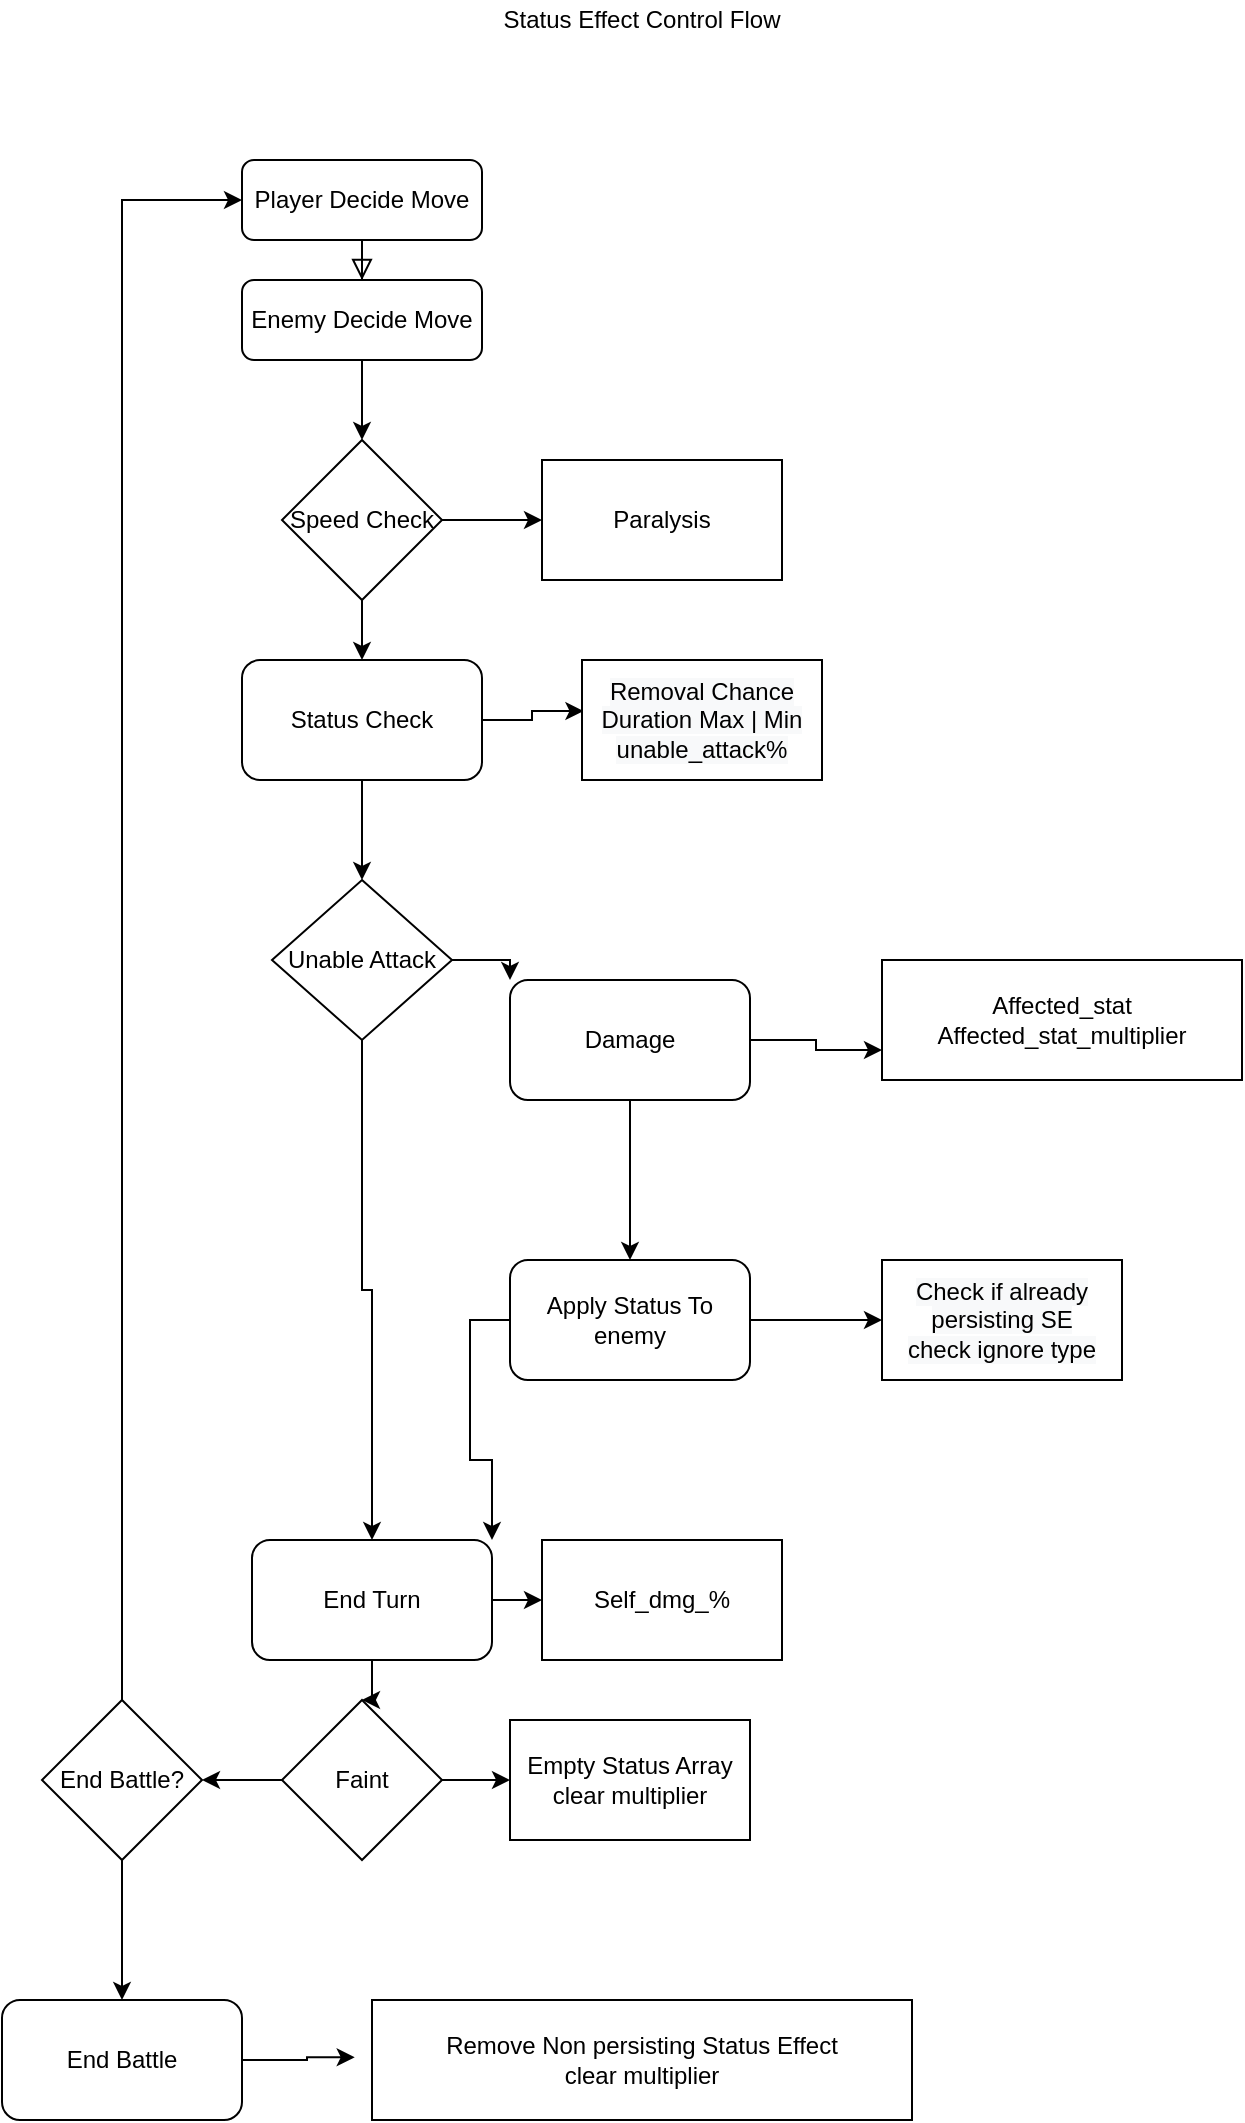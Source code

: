 <mxfile version="14.4.3" type="device"><diagram id="C5RBs43oDa-KdzZeNtuy" name="Page-1"><mxGraphModel dx="1449" dy="643" grid="1" gridSize="10" guides="1" tooltips="1" connect="1" arrows="1" fold="1" page="1" pageScale="1" pageWidth="827" pageHeight="1169" math="0" shadow="0"><root><mxCell id="WIyWlLk6GJQsqaUBKTNV-0"/><mxCell id="WIyWlLk6GJQsqaUBKTNV-1" parent="WIyWlLk6GJQsqaUBKTNV-0"/><mxCell id="WIyWlLk6GJQsqaUBKTNV-2" value="" style="rounded=0;html=1;jettySize=auto;orthogonalLoop=1;fontSize=11;endArrow=block;endFill=0;endSize=8;strokeWidth=1;shadow=0;labelBackgroundColor=none;edgeStyle=orthogonalEdgeStyle;entryX=0.5;entryY=0;entryDx=0;entryDy=0;" parent="WIyWlLk6GJQsqaUBKTNV-1" source="WIyWlLk6GJQsqaUBKTNV-3" target="E1_nloz4GFHg-q-4DNmQ-1" edge="1"><mxGeometry relative="1" as="geometry"><mxPoint x="220.034" y="170.028" as="targetPoint"/></mxGeometry></mxCell><mxCell id="WIyWlLk6GJQsqaUBKTNV-3" value="Player Decide Move" style="rounded=1;whiteSpace=wrap;html=1;fontSize=12;glass=0;strokeWidth=1;shadow=0;" parent="WIyWlLk6GJQsqaUBKTNV-1" vertex="1"><mxGeometry x="160" y="90" width="120" height="40" as="geometry"/></mxCell><mxCell id="E1_nloz4GFHg-q-4DNmQ-0" value="Status Effect Control Flow" style="text;html=1;strokeColor=none;fillColor=none;align=center;verticalAlign=middle;whiteSpace=wrap;rounded=0;" vertex="1" parent="WIyWlLk6GJQsqaUBKTNV-1"><mxGeometry x="260" y="10" width="200" height="20" as="geometry"/></mxCell><mxCell id="E1_nloz4GFHg-q-4DNmQ-4" style="edgeStyle=orthogonalEdgeStyle;rounded=0;orthogonalLoop=1;jettySize=auto;html=1;entryX=0.5;entryY=0;entryDx=0;entryDy=0;" edge="1" parent="WIyWlLk6GJQsqaUBKTNV-1" source="E1_nloz4GFHg-q-4DNmQ-1" target="E1_nloz4GFHg-q-4DNmQ-3"><mxGeometry relative="1" as="geometry"/></mxCell><mxCell id="E1_nloz4GFHg-q-4DNmQ-1" value="Enemy Decide Move" style="rounded=1;whiteSpace=wrap;html=1;" vertex="1" parent="WIyWlLk6GJQsqaUBKTNV-1"><mxGeometry x="160" y="150" width="120" height="40" as="geometry"/></mxCell><mxCell id="E1_nloz4GFHg-q-4DNmQ-5" style="edgeStyle=orthogonalEdgeStyle;rounded=0;orthogonalLoop=1;jettySize=auto;html=1;exitX=1;exitY=0.5;exitDx=0;exitDy=0;entryX=0;entryY=0.5;entryDx=0;entryDy=0;" edge="1" parent="WIyWlLk6GJQsqaUBKTNV-1" source="E1_nloz4GFHg-q-4DNmQ-3" target="E1_nloz4GFHg-q-4DNmQ-33"><mxGeometry relative="1" as="geometry"><mxPoint x="300" y="270" as="targetPoint"/></mxGeometry></mxCell><mxCell id="E1_nloz4GFHg-q-4DNmQ-8" style="edgeStyle=orthogonalEdgeStyle;rounded=0;orthogonalLoop=1;jettySize=auto;html=1;entryX=0.5;entryY=0;entryDx=0;entryDy=0;" edge="1" parent="WIyWlLk6GJQsqaUBKTNV-1" source="E1_nloz4GFHg-q-4DNmQ-3" target="E1_nloz4GFHg-q-4DNmQ-7"><mxGeometry relative="1" as="geometry"/></mxCell><mxCell id="E1_nloz4GFHg-q-4DNmQ-3" value="Speed Check" style="rhombus;whiteSpace=wrap;html=1;" vertex="1" parent="WIyWlLk6GJQsqaUBKTNV-1"><mxGeometry x="180" y="230" width="80" height="80" as="geometry"/></mxCell><mxCell id="E1_nloz4GFHg-q-4DNmQ-10" style="edgeStyle=orthogonalEdgeStyle;rounded=0;orthogonalLoop=1;jettySize=auto;html=1;entryX=0.006;entryY=0.425;entryDx=0;entryDy=0;entryPerimeter=0;" edge="1" parent="WIyWlLk6GJQsqaUBKTNV-1" source="E1_nloz4GFHg-q-4DNmQ-7" target="E1_nloz4GFHg-q-4DNmQ-32"><mxGeometry relative="1" as="geometry"><mxPoint x="355.33" y="361.91" as="targetPoint"/></mxGeometry></mxCell><mxCell id="E1_nloz4GFHg-q-4DNmQ-11" style="edgeStyle=orthogonalEdgeStyle;rounded=0;orthogonalLoop=1;jettySize=auto;html=1;entryX=0.5;entryY=0;entryDx=0;entryDy=0;" edge="1" parent="WIyWlLk6GJQsqaUBKTNV-1" source="E1_nloz4GFHg-q-4DNmQ-7" target="E1_nloz4GFHg-q-4DNmQ-12"><mxGeometry relative="1" as="geometry"><mxPoint x="220" y="440" as="targetPoint"/></mxGeometry></mxCell><mxCell id="E1_nloz4GFHg-q-4DNmQ-7" value="Status Check" style="rounded=1;whiteSpace=wrap;html=1;" vertex="1" parent="WIyWlLk6GJQsqaUBKTNV-1"><mxGeometry x="160" y="340" width="120" height="60" as="geometry"/></mxCell><mxCell id="E1_nloz4GFHg-q-4DNmQ-13" style="edgeStyle=orthogonalEdgeStyle;rounded=0;orthogonalLoop=1;jettySize=auto;html=1;" edge="1" parent="WIyWlLk6GJQsqaUBKTNV-1" source="E1_nloz4GFHg-q-4DNmQ-12" target="E1_nloz4GFHg-q-4DNmQ-14"><mxGeometry relative="1" as="geometry"><mxPoint x="340" y="470" as="targetPoint"/></mxGeometry></mxCell><mxCell id="E1_nloz4GFHg-q-4DNmQ-18" style="edgeStyle=orthogonalEdgeStyle;rounded=0;orthogonalLoop=1;jettySize=auto;html=1;exitX=1;exitY=0.5;exitDx=0;exitDy=0;entryX=0;entryY=0;entryDx=0;entryDy=0;" edge="1" parent="WIyWlLk6GJQsqaUBKTNV-1" source="E1_nloz4GFHg-q-4DNmQ-12" target="E1_nloz4GFHg-q-4DNmQ-17"><mxGeometry relative="1" as="geometry"/></mxCell><mxCell id="E1_nloz4GFHg-q-4DNmQ-12" value="Unable Attack" style="rhombus;whiteSpace=wrap;html=1;" vertex="1" parent="WIyWlLk6GJQsqaUBKTNV-1"><mxGeometry x="175" y="450" width="90" height="80" as="geometry"/></mxCell><mxCell id="E1_nloz4GFHg-q-4DNmQ-28" style="edgeStyle=orthogonalEdgeStyle;rounded=0;orthogonalLoop=1;jettySize=auto;html=1;entryX=0;entryY=0.5;entryDx=0;entryDy=0;" edge="1" parent="WIyWlLk6GJQsqaUBKTNV-1" source="E1_nloz4GFHg-q-4DNmQ-14" target="E1_nloz4GFHg-q-4DNmQ-27"><mxGeometry relative="1" as="geometry"/></mxCell><mxCell id="E1_nloz4GFHg-q-4DNmQ-37" style="edgeStyle=orthogonalEdgeStyle;rounded=0;orthogonalLoop=1;jettySize=auto;html=1;entryX=0.5;entryY=0;entryDx=0;entryDy=0;" edge="1" parent="WIyWlLk6GJQsqaUBKTNV-1" source="E1_nloz4GFHg-q-4DNmQ-14" target="E1_nloz4GFHg-q-4DNmQ-36"><mxGeometry relative="1" as="geometry"/></mxCell><mxCell id="E1_nloz4GFHg-q-4DNmQ-14" value="End Turn" style="rounded=1;whiteSpace=wrap;html=1;" vertex="1" parent="WIyWlLk6GJQsqaUBKTNV-1"><mxGeometry x="165" y="780" width="120" height="60" as="geometry"/></mxCell><mxCell id="E1_nloz4GFHg-q-4DNmQ-20" style="edgeStyle=orthogonalEdgeStyle;rounded=0;orthogonalLoop=1;jettySize=auto;html=1;entryX=0;entryY=0.75;entryDx=0;entryDy=0;" edge="1" parent="WIyWlLk6GJQsqaUBKTNV-1" source="E1_nloz4GFHg-q-4DNmQ-17" target="E1_nloz4GFHg-q-4DNmQ-31"><mxGeometry relative="1" as="geometry"><mxPoint x="490.0" y="522.5" as="targetPoint"/></mxGeometry></mxCell><mxCell id="E1_nloz4GFHg-q-4DNmQ-22" value="" style="edgeStyle=orthogonalEdgeStyle;rounded=0;orthogonalLoop=1;jettySize=auto;html=1;" edge="1" parent="WIyWlLk6GJQsqaUBKTNV-1" source="E1_nloz4GFHg-q-4DNmQ-17" target="E1_nloz4GFHg-q-4DNmQ-21"><mxGeometry relative="1" as="geometry"/></mxCell><mxCell id="E1_nloz4GFHg-q-4DNmQ-17" value="Damage" style="rounded=1;whiteSpace=wrap;html=1;" vertex="1" parent="WIyWlLk6GJQsqaUBKTNV-1"><mxGeometry x="294" y="500" width="120" height="60" as="geometry"/></mxCell><mxCell id="E1_nloz4GFHg-q-4DNmQ-25" style="edgeStyle=orthogonalEdgeStyle;rounded=0;orthogonalLoop=1;jettySize=auto;html=1;exitX=1;exitY=0.5;exitDx=0;exitDy=0;entryX=0;entryY=0.5;entryDx=0;entryDy=0;" edge="1" parent="WIyWlLk6GJQsqaUBKTNV-1" source="E1_nloz4GFHg-q-4DNmQ-21" target="E1_nloz4GFHg-q-4DNmQ-29"><mxGeometry relative="1" as="geometry"><mxPoint x="481.53" y="668.9" as="targetPoint"/></mxGeometry></mxCell><mxCell id="E1_nloz4GFHg-q-4DNmQ-30" style="edgeStyle=orthogonalEdgeStyle;rounded=0;orthogonalLoop=1;jettySize=auto;html=1;entryX=1;entryY=0;entryDx=0;entryDy=0;" edge="1" parent="WIyWlLk6GJQsqaUBKTNV-1" source="E1_nloz4GFHg-q-4DNmQ-21" target="E1_nloz4GFHg-q-4DNmQ-14"><mxGeometry relative="1" as="geometry"/></mxCell><mxCell id="E1_nloz4GFHg-q-4DNmQ-21" value="Apply Status To enemy" style="whiteSpace=wrap;html=1;rounded=1;" vertex="1" parent="WIyWlLk6GJQsqaUBKTNV-1"><mxGeometry x="294" y="640" width="120" height="60" as="geometry"/></mxCell><mxCell id="E1_nloz4GFHg-q-4DNmQ-27" value="Self_dmg_%" style="rounded=0;whiteSpace=wrap;html=1;" vertex="1" parent="WIyWlLk6GJQsqaUBKTNV-1"><mxGeometry x="310" y="780" width="120" height="60" as="geometry"/></mxCell><mxCell id="E1_nloz4GFHg-q-4DNmQ-29" value="&#10;&#10;&lt;span style=&quot;color: rgb(0, 0, 0); font-family: helvetica; font-size: 12px; font-style: normal; font-weight: 400; letter-spacing: normal; text-align: center; text-indent: 0px; text-transform: none; word-spacing: 0px; background-color: rgb(248, 249, 250); display: inline; float: none;&quot;&gt;Check if already persisting SE&lt;/span&gt;&lt;br style=&quot;color: rgb(0, 0, 0); font-family: helvetica; font-size: 12px; font-style: normal; font-weight: 400; letter-spacing: normal; text-align: center; text-indent: 0px; text-transform: none; word-spacing: 0px; background-color: rgb(248, 249, 250);&quot;&gt;&lt;span style=&quot;color: rgb(0, 0, 0); font-family: helvetica; font-size: 12px; font-style: normal; font-weight: 400; letter-spacing: normal; text-align: center; text-indent: 0px; text-transform: none; word-spacing: 0px; background-color: rgb(248, 249, 250); display: inline; float: none;&quot;&gt;check ignore type&lt;/span&gt;&#10;&#10;" style="rounded=0;whiteSpace=wrap;html=1;" vertex="1" parent="WIyWlLk6GJQsqaUBKTNV-1"><mxGeometry x="480" y="640" width="120" height="60" as="geometry"/></mxCell><mxCell id="E1_nloz4GFHg-q-4DNmQ-31" value="Affected_stat&lt;br&gt;Affected_stat_multiplier" style="rounded=0;whiteSpace=wrap;html=1;" vertex="1" parent="WIyWlLk6GJQsqaUBKTNV-1"><mxGeometry x="480" y="490" width="180" height="60" as="geometry"/></mxCell><mxCell id="E1_nloz4GFHg-q-4DNmQ-32" value="&#10;&#10;&lt;span style=&quot;color: rgb(0, 0, 0); font-family: helvetica; font-size: 12px; font-style: normal; font-weight: 400; letter-spacing: normal; text-align: center; text-indent: 0px; text-transform: none; word-spacing: 0px; background-color: rgb(248, 249, 250); display: inline; float: none;&quot;&gt;Removal Chance&lt;/span&gt;&lt;br style=&quot;color: rgb(0, 0, 0); font-family: helvetica; font-size: 12px; font-style: normal; font-weight: 400; letter-spacing: normal; text-align: center; text-indent: 0px; text-transform: none; word-spacing: 0px; background-color: rgb(248, 249, 250);&quot;&gt;&lt;span style=&quot;color: rgb(0, 0, 0); font-family: helvetica; font-size: 12px; font-style: normal; font-weight: 400; letter-spacing: normal; text-align: center; text-indent: 0px; text-transform: none; word-spacing: 0px; background-color: rgb(248, 249, 250); display: inline; float: none;&quot;&gt;Duration Max | Min&lt;/span&gt;&lt;br style=&quot;color: rgb(0, 0, 0); font-family: helvetica; font-size: 12px; font-style: normal; font-weight: 400; letter-spacing: normal; text-align: center; text-indent: 0px; text-transform: none; word-spacing: 0px; background-color: rgb(248, 249, 250);&quot;&gt;&lt;span style=&quot;color: rgb(0, 0, 0); font-family: helvetica; font-size: 12px; font-style: normal; font-weight: 400; letter-spacing: normal; text-align: center; text-indent: 0px; text-transform: none; word-spacing: 0px; background-color: rgb(248, 249, 250); display: inline; float: none;&quot;&gt;unable_attack%&lt;/span&gt;&#10;&#10;" style="rounded=0;whiteSpace=wrap;html=1;" vertex="1" parent="WIyWlLk6GJQsqaUBKTNV-1"><mxGeometry x="330" y="340" width="120" height="60" as="geometry"/></mxCell><mxCell id="E1_nloz4GFHg-q-4DNmQ-33" value="Paralysis" style="rounded=0;whiteSpace=wrap;html=1;" vertex="1" parent="WIyWlLk6GJQsqaUBKTNV-1"><mxGeometry x="310" y="240" width="120" height="60" as="geometry"/></mxCell><mxCell id="E1_nloz4GFHg-q-4DNmQ-38" style="edgeStyle=orthogonalEdgeStyle;rounded=0;orthogonalLoop=1;jettySize=auto;html=1;" edge="1" parent="WIyWlLk6GJQsqaUBKTNV-1" source="E1_nloz4GFHg-q-4DNmQ-36" target="E1_nloz4GFHg-q-4DNmQ-39"><mxGeometry relative="1" as="geometry"><mxPoint x="390" y="1050" as="targetPoint"/></mxGeometry></mxCell><mxCell id="E1_nloz4GFHg-q-4DNmQ-40" style="edgeStyle=orthogonalEdgeStyle;rounded=0;orthogonalLoop=1;jettySize=auto;html=1;" edge="1" parent="WIyWlLk6GJQsqaUBKTNV-1" source="E1_nloz4GFHg-q-4DNmQ-36" target="E1_nloz4GFHg-q-4DNmQ-42"><mxGeometry relative="1" as="geometry"><mxPoint x="170" y="1030" as="targetPoint"/></mxGeometry></mxCell><mxCell id="E1_nloz4GFHg-q-4DNmQ-36" value="Faint" style="rhombus;whiteSpace=wrap;html=1;" vertex="1" parent="WIyWlLk6GJQsqaUBKTNV-1"><mxGeometry x="180" y="860" width="80" height="80" as="geometry"/></mxCell><mxCell id="E1_nloz4GFHg-q-4DNmQ-39" value="Empty Status Array&lt;br&gt;clear multiplier" style="rounded=0;whiteSpace=wrap;html=1;" vertex="1" parent="WIyWlLk6GJQsqaUBKTNV-1"><mxGeometry x="294" y="870" width="120" height="60" as="geometry"/></mxCell><mxCell id="E1_nloz4GFHg-q-4DNmQ-43" style="edgeStyle=orthogonalEdgeStyle;rounded=0;orthogonalLoop=1;jettySize=auto;html=1;" edge="1" parent="WIyWlLk6GJQsqaUBKTNV-1" source="E1_nloz4GFHg-q-4DNmQ-42" target="E1_nloz4GFHg-q-4DNmQ-44"><mxGeometry relative="1" as="geometry"><mxPoint x="90.034" y="1070" as="targetPoint"/></mxGeometry></mxCell><mxCell id="E1_nloz4GFHg-q-4DNmQ-47" style="edgeStyle=orthogonalEdgeStyle;rounded=0;orthogonalLoop=1;jettySize=auto;html=1;entryX=0;entryY=0.5;entryDx=0;entryDy=0;exitX=0.5;exitY=0;exitDx=0;exitDy=0;" edge="1" parent="WIyWlLk6GJQsqaUBKTNV-1" source="E1_nloz4GFHg-q-4DNmQ-42" target="WIyWlLk6GJQsqaUBKTNV-3"><mxGeometry relative="1" as="geometry"><Array as="points"><mxPoint x="100" y="950"/><mxPoint x="100" y="110"/></Array></mxGeometry></mxCell><mxCell id="E1_nloz4GFHg-q-4DNmQ-42" value="End Battle?" style="rhombus;whiteSpace=wrap;html=1;" vertex="1" parent="WIyWlLk6GJQsqaUBKTNV-1"><mxGeometry x="60" y="860" width="80" height="80" as="geometry"/></mxCell><mxCell id="E1_nloz4GFHg-q-4DNmQ-46" style="edgeStyle=orthogonalEdgeStyle;rounded=0;orthogonalLoop=1;jettySize=auto;html=1;entryX=-0.032;entryY=0.477;entryDx=0;entryDy=0;entryPerimeter=0;" edge="1" parent="WIyWlLk6GJQsqaUBKTNV-1" source="E1_nloz4GFHg-q-4DNmQ-44" target="E1_nloz4GFHg-q-4DNmQ-45"><mxGeometry relative="1" as="geometry"/></mxCell><mxCell id="E1_nloz4GFHg-q-4DNmQ-44" value="End Battle" style="rounded=1;whiteSpace=wrap;html=1;" vertex="1" parent="WIyWlLk6GJQsqaUBKTNV-1"><mxGeometry x="40" y="1010" width="120" height="60" as="geometry"/></mxCell><mxCell id="E1_nloz4GFHg-q-4DNmQ-45" value="Remove Non persisting Status Effect&lt;br&gt;clear multiplier" style="rounded=0;whiteSpace=wrap;html=1;" vertex="1" parent="WIyWlLk6GJQsqaUBKTNV-1"><mxGeometry x="225" y="1010" width="270" height="60" as="geometry"/></mxCell></root></mxGraphModel></diagram></mxfile>